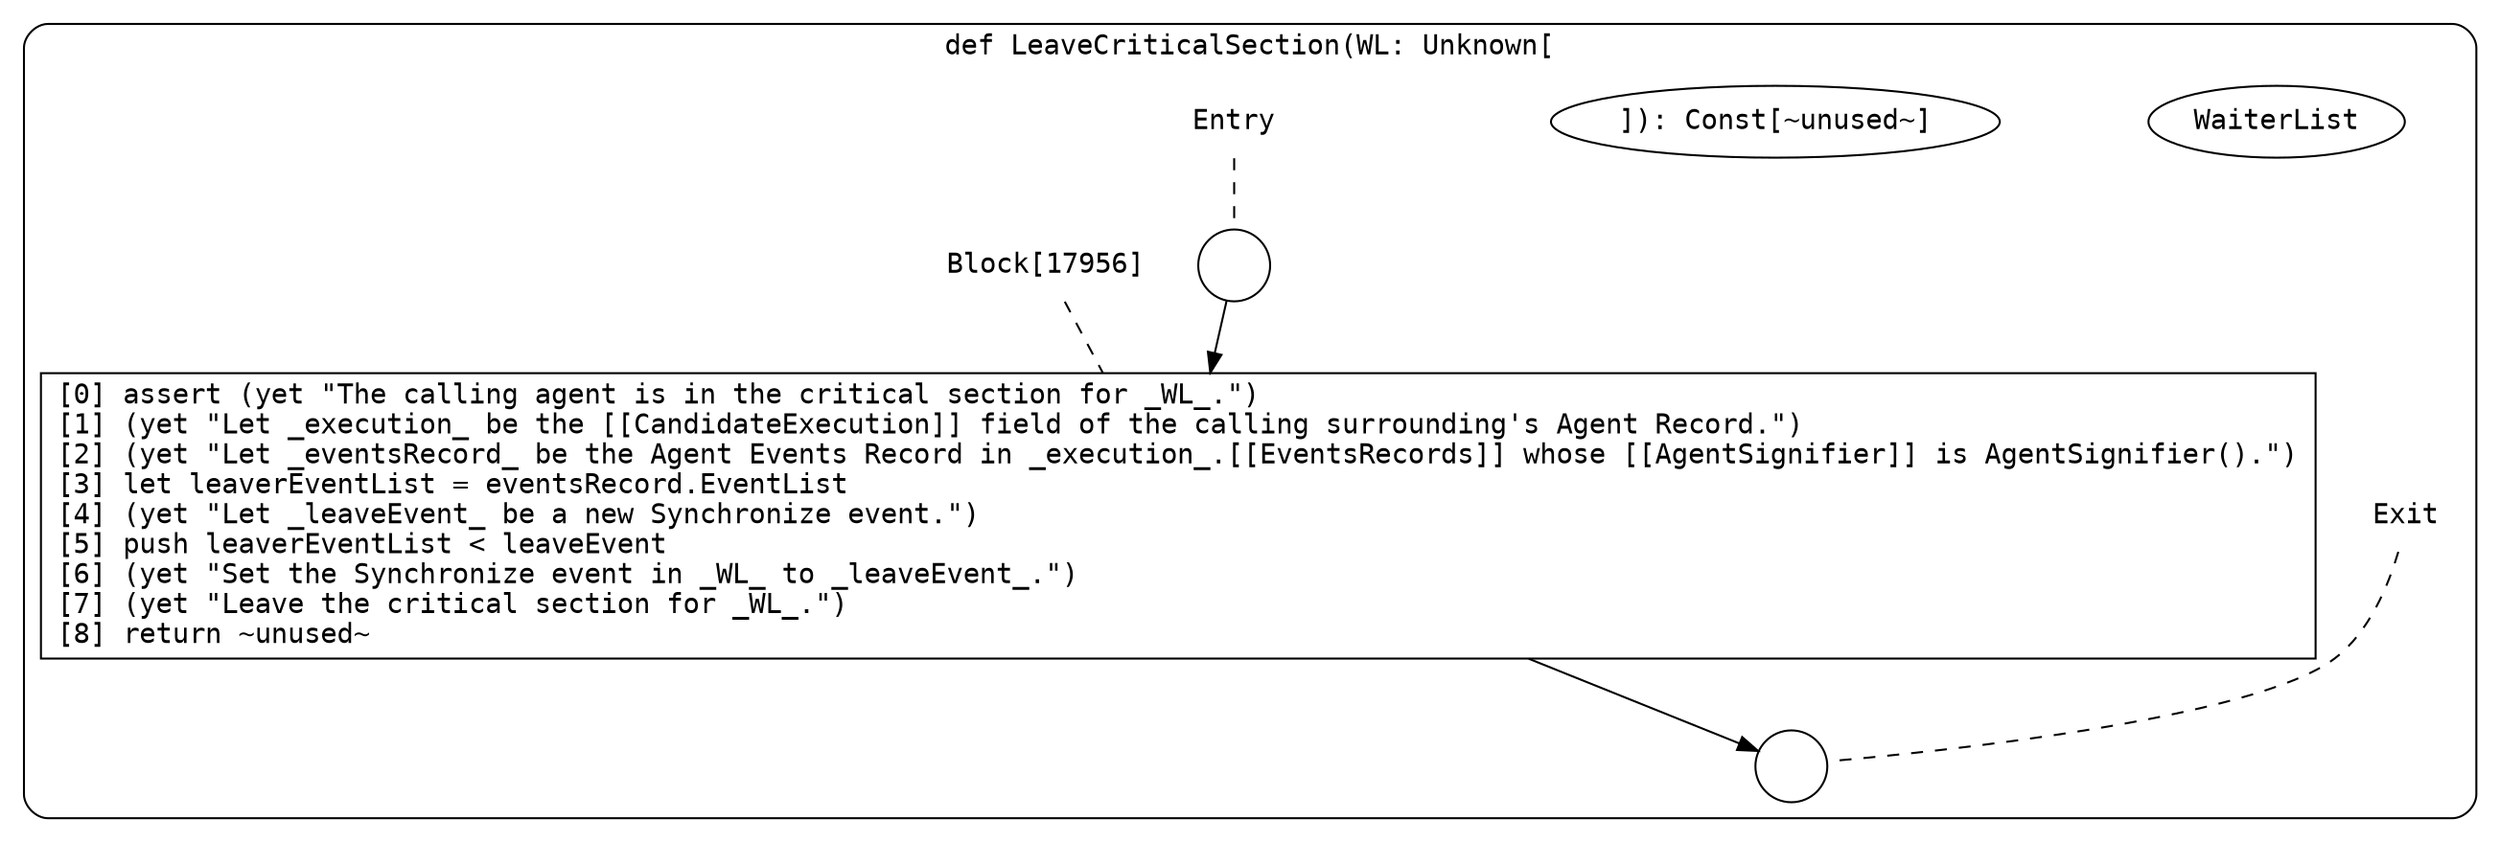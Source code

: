 digraph {
  graph [fontname = "Consolas"]
  node [fontname = "Consolas"]
  edge [fontname = "Consolas"]
  subgraph cluster2524 {
    label = "def LeaveCriticalSection(WL: Unknown["WaiterList"]): Const[~unused~]"
    style = rounded
    cluster2524_entry_name [shape=none, label=<<font color="black">Entry</font>>]
    cluster2524_entry_name -> cluster2524_entry [arrowhead=none, color="black", style=dashed]
    cluster2524_entry [shape=circle label=" " color="black" fillcolor="white" style=filled]
    cluster2524_entry -> node17956 [color="black"]
    cluster2524_exit_name [shape=none, label=<<font color="black">Exit</font>>]
    cluster2524_exit_name -> cluster2524_exit [arrowhead=none, color="black", style=dashed]
    cluster2524_exit [shape=circle label=" " color="black" fillcolor="white" style=filled]
    node17956_name [shape=none, label=<<font color="black">Block[17956]</font>>]
    node17956_name -> node17956 [arrowhead=none, color="black", style=dashed]
    node17956 [shape=box, label=<<font color="black">[0] assert (yet &quot;The calling agent is in the critical section for _WL_.&quot;)<BR ALIGN="LEFT"/>[1] (yet &quot;Let _execution_ be the [[CandidateExecution]] field of the calling surrounding's Agent Record.&quot;)<BR ALIGN="LEFT"/>[2] (yet &quot;Let _eventsRecord_ be the Agent Events Record in _execution_.[[EventsRecords]] whose [[AgentSignifier]] is AgentSignifier().&quot;)<BR ALIGN="LEFT"/>[3] let leaverEventList = eventsRecord.EventList<BR ALIGN="LEFT"/>[4] (yet &quot;Let _leaveEvent_ be a new Synchronize event.&quot;)<BR ALIGN="LEFT"/>[5] push leaverEventList &lt; leaveEvent<BR ALIGN="LEFT"/>[6] (yet &quot;Set the Synchronize event in _WL_ to _leaveEvent_.&quot;)<BR ALIGN="LEFT"/>[7] (yet &quot;Leave the critical section for _WL_.&quot;)<BR ALIGN="LEFT"/>[8] return ~unused~<BR ALIGN="LEFT"/></font>> color="black" fillcolor="white", style=filled]
    node17956 -> cluster2524_exit [color="black"]
  }
}